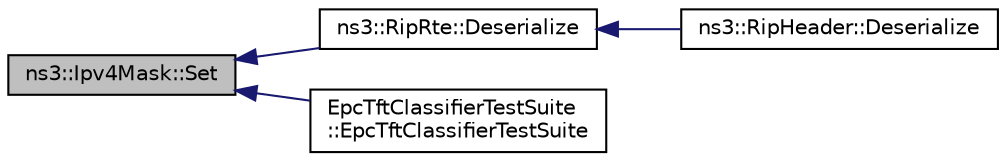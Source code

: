 digraph "ns3::Ipv4Mask::Set"
{
  edge [fontname="Helvetica",fontsize="10",labelfontname="Helvetica",labelfontsize="10"];
  node [fontname="Helvetica",fontsize="10",shape=record];
  rankdir="LR";
  Node1 [label="ns3::Ipv4Mask::Set",height=0.2,width=0.4,color="black", fillcolor="grey75", style="filled", fontcolor="black"];
  Node1 -> Node2 [dir="back",color="midnightblue",fontsize="10",style="solid"];
  Node2 [label="ns3::RipRte::Deserialize",height=0.2,width=0.4,color="black", fillcolor="white", style="filled",URL="$db/dfe/classns3_1_1RipRte.html#ac70616e33289e12cd548b28cf8957c58",tooltip="Deserialize the packet. "];
  Node2 -> Node3 [dir="back",color="midnightblue",fontsize="10",style="solid"];
  Node3 [label="ns3::RipHeader::Deserialize",height=0.2,width=0.4,color="black", fillcolor="white", style="filled",URL="$d2/d41/classns3_1_1RipHeader.html#a92e568c6119343ba9ec17f9aff5c5167",tooltip="Deserialize the packet. "];
  Node1 -> Node4 [dir="back",color="midnightblue",fontsize="10",style="solid"];
  Node4 [label="EpcTftClassifierTestSuite\l::EpcTftClassifierTestSuite",height=0.2,width=0.4,color="black", fillcolor="white", style="filled",URL="$db/df3/classEpcTftClassifierTestSuite.html#ad8884d549c870092d6798658834c6995"];
}

